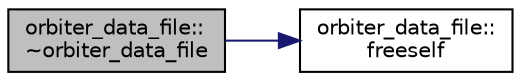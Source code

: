 digraph "orbiter_data_file::~orbiter_data_file"
{
  edge [fontname="Helvetica",fontsize="10",labelfontname="Helvetica",labelfontsize="10"];
  node [fontname="Helvetica",fontsize="10",shape=record];
  rankdir="LR";
  Node3 [label="orbiter_data_file::\l~orbiter_data_file",height=0.2,width=0.4,color="black", fillcolor="grey75", style="filled", fontcolor="black"];
  Node3 -> Node4 [color="midnightblue",fontsize="10",style="solid",fontname="Helvetica"];
  Node4 [label="orbiter_data_file::\lfreeself",height=0.2,width=0.4,color="black", fillcolor="white", style="filled",URL="$dc/dde/classorbiter__data__file.html#a3b6cd847c55efea4de28cf45fede4c29"];
}
